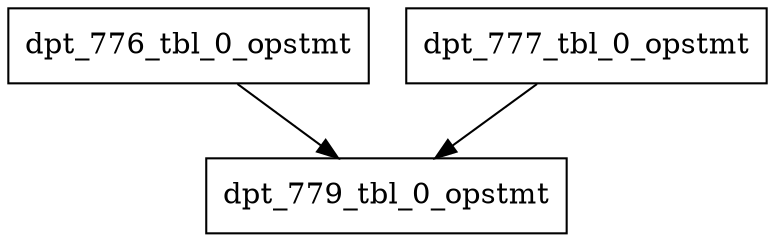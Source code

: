 digraph G {
  dpt_776_tbl_0_opstmt [shape=box, ];
  dpt_777_tbl_0_opstmt [shape=box, ];
  dpt_779_tbl_0_opstmt [shape=box, ];
  
  
  dpt_776_tbl_0_opstmt -> dpt_779_tbl_0_opstmt;
  dpt_777_tbl_0_opstmt -> dpt_779_tbl_0_opstmt;
  
  }